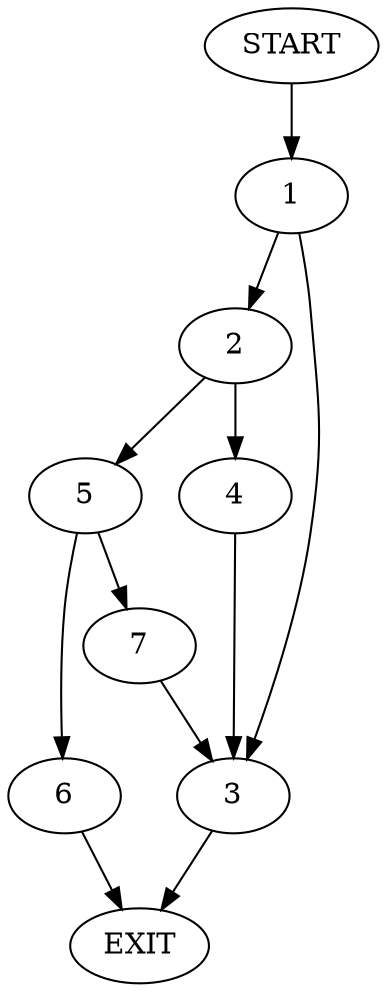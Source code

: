 digraph {
0 [label="START"]
8 [label="EXIT"]
0 -> 1
1 -> 2
1 -> 3
2 -> 4
2 -> 5
3 -> 8
4 -> 3
5 -> 6
5 -> 7
6 -> 8
7 -> 3
}
